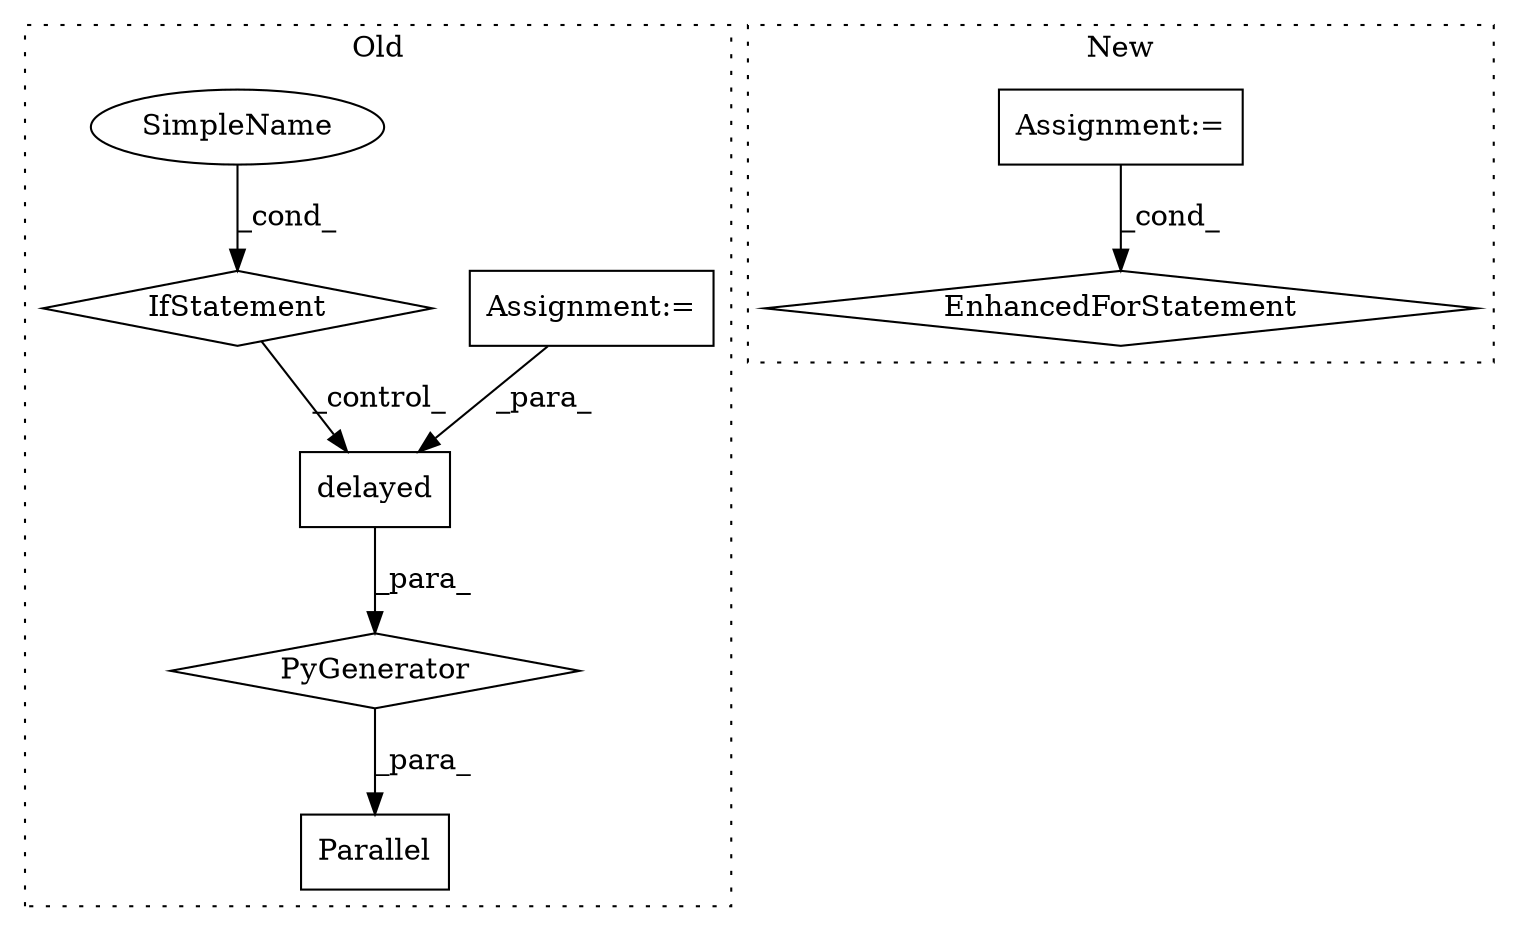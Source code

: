 digraph G {
subgraph cluster0 {
1 [label="delayed" a="32" s="3988,4006" l="8,1" shape="box"];
4 [label="Parallel" a="32" s="3968,4121" l="20,-3" shape="box"];
5 [label="IfStatement" a="25" s="4071" l="44" shape="diamond"];
6 [label="PyGenerator" a="107" s="3988" l="133" shape="diamond"];
7 [label="Assignment:=" a="7" s="4071" l="44" shape="box"];
8 [label="SimpleName" a="42" s="4110" l="5" shape="ellipse"];
label = "Old";
style="dotted";
}
subgraph cluster1 {
2 [label="EnhancedForStatement" a="70" s="4271,4373" l="65,2" shape="diamond"];
3 [label="Assignment:=" a="7" s="3789" l="1" shape="box"];
label = "New";
style="dotted";
}
1 -> 6 [label="_para_"];
3 -> 2 [label="_cond_"];
5 -> 1 [label="_control_"];
6 -> 4 [label="_para_"];
7 -> 1 [label="_para_"];
8 -> 5 [label="_cond_"];
}